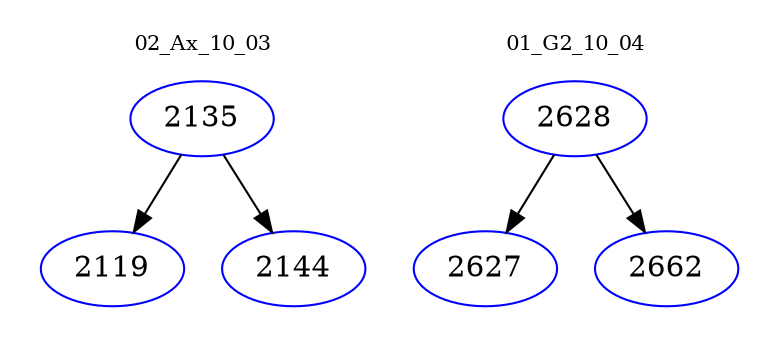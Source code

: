 digraph{
subgraph cluster_0 {
color = white
label = "02_Ax_10_03";
fontsize=10;
T0_2135 [label="2135", color="blue"]
T0_2135 -> T0_2119 [color="black"]
T0_2119 [label="2119", color="blue"]
T0_2135 -> T0_2144 [color="black"]
T0_2144 [label="2144", color="blue"]
}
subgraph cluster_1 {
color = white
label = "01_G2_10_04";
fontsize=10;
T1_2628 [label="2628", color="blue"]
T1_2628 -> T1_2627 [color="black"]
T1_2627 [label="2627", color="blue"]
T1_2628 -> T1_2662 [color="black"]
T1_2662 [label="2662", color="blue"]
}
}
